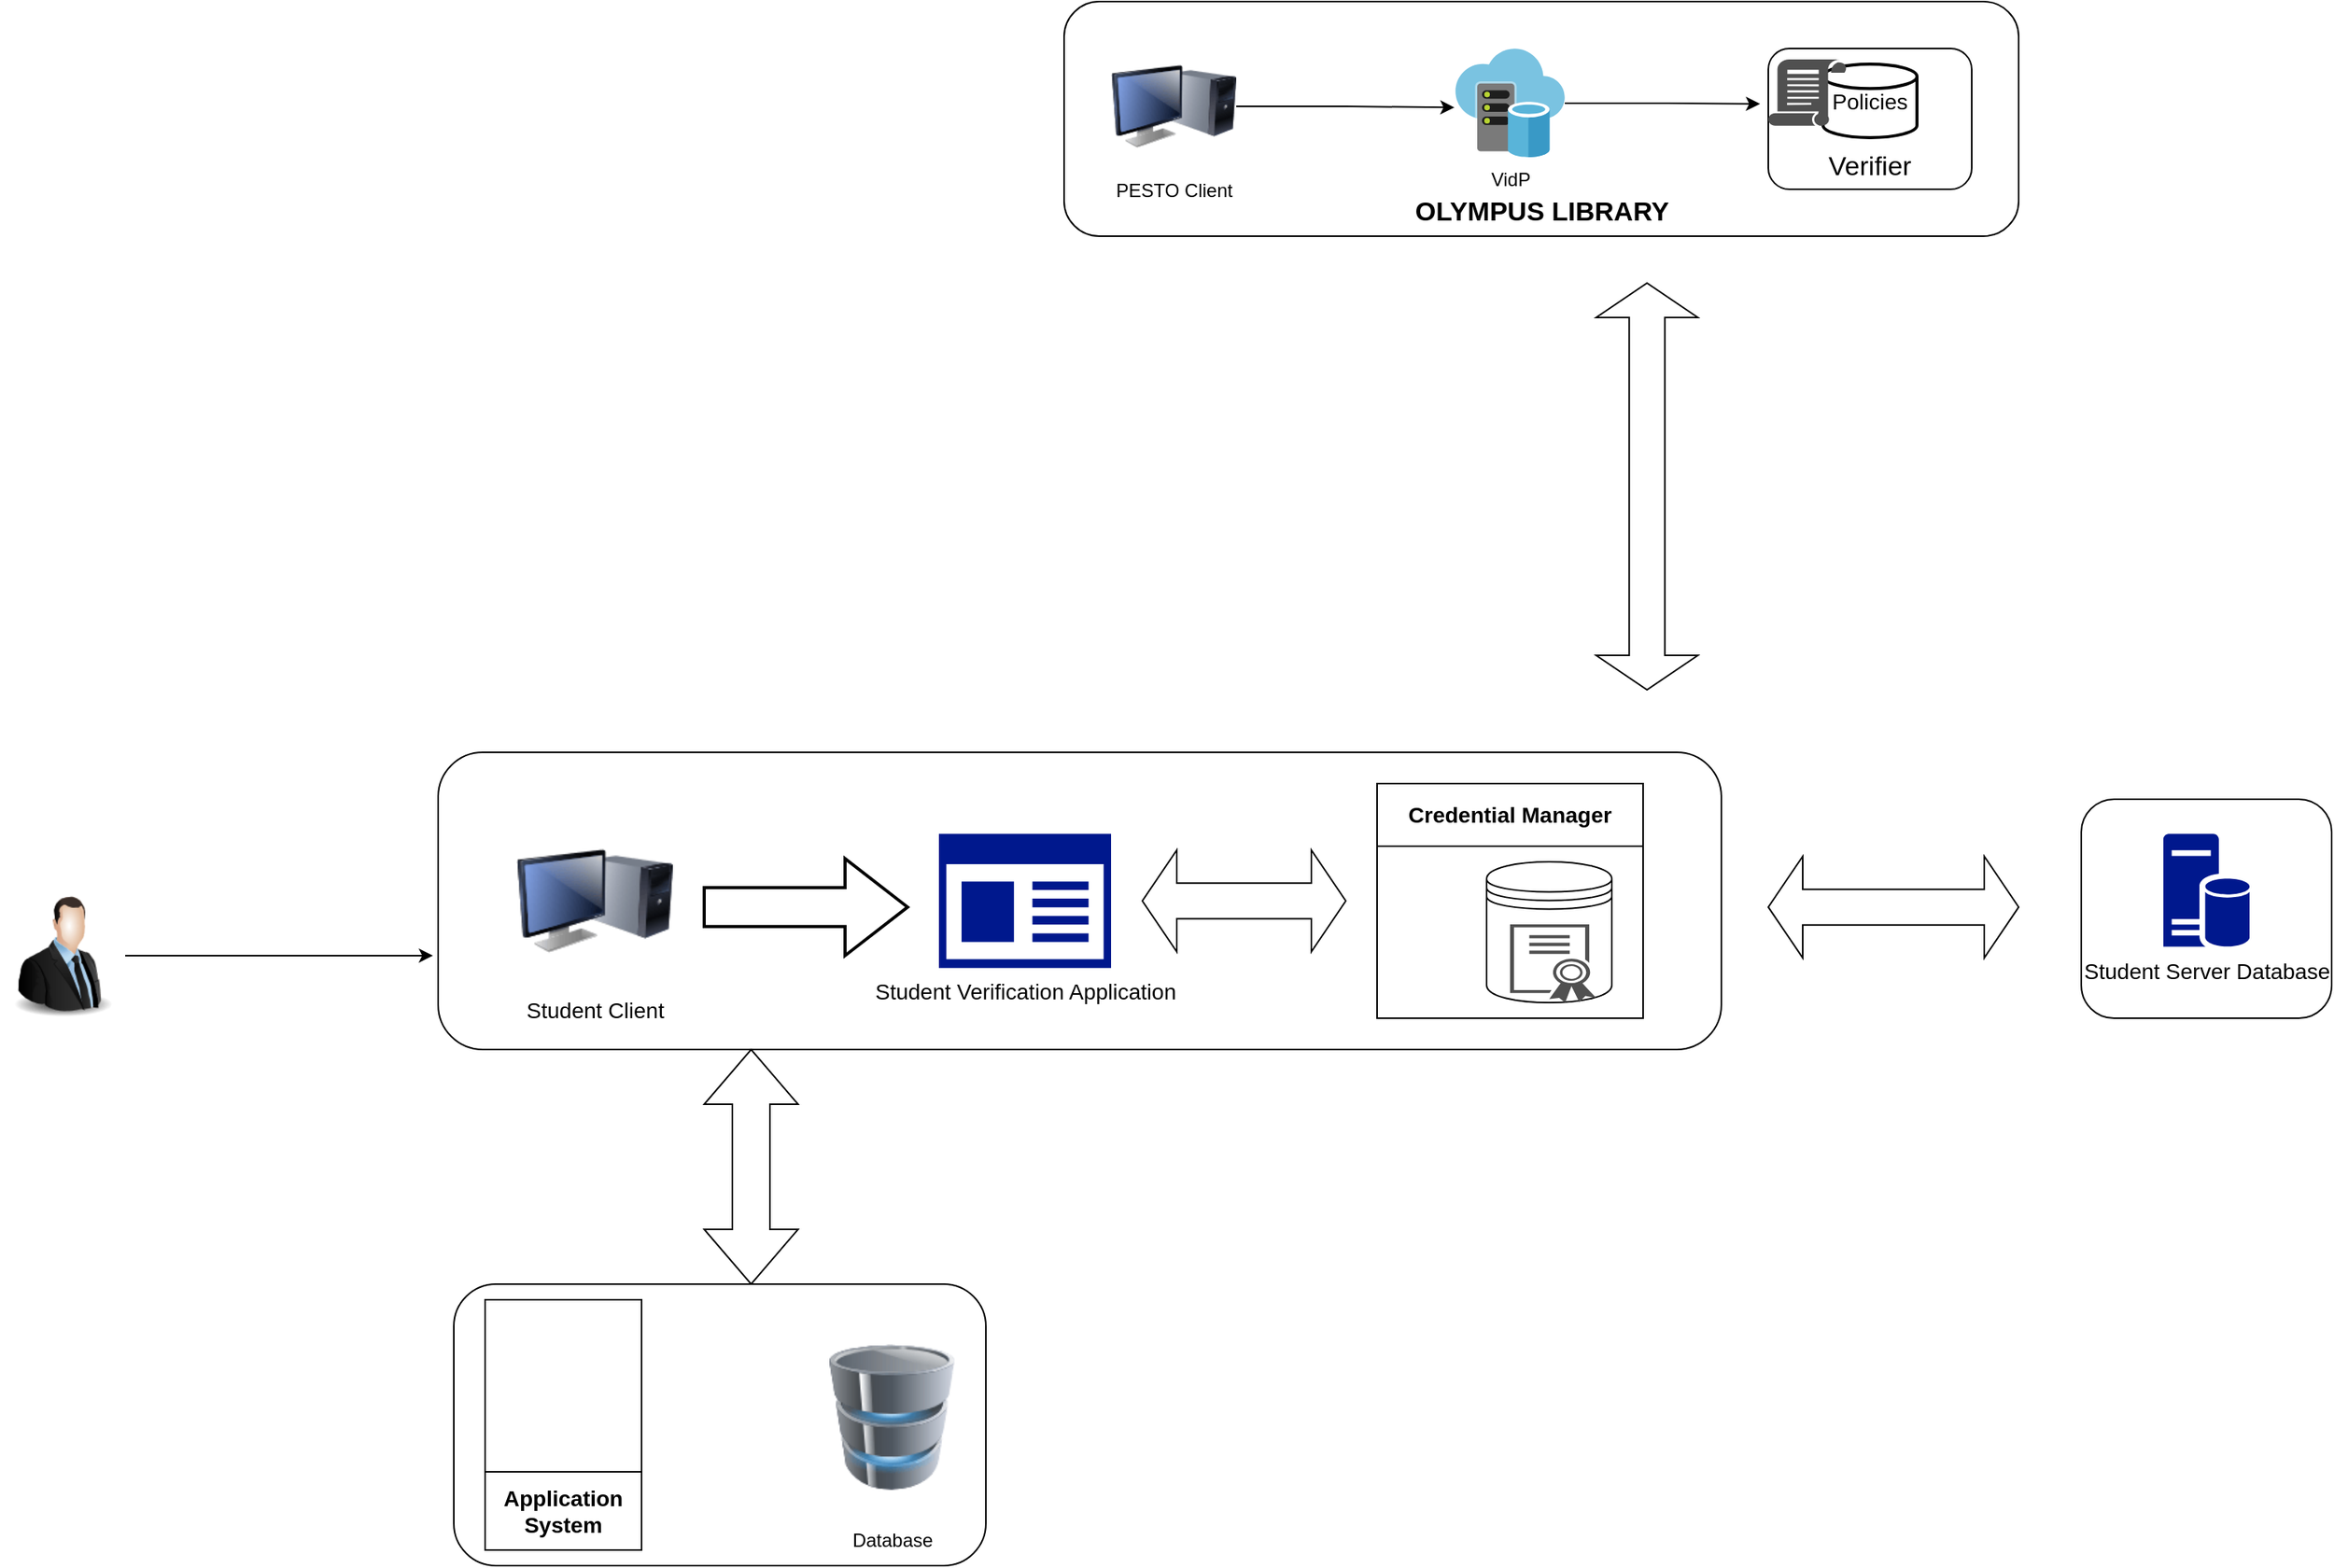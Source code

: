 <mxfile version="22.1.2" type="github">
  <diagram id="C5RBs43oDa-KdzZeNtuy" name="Page-1">
    <mxGraphModel dx="718" dy="1295" grid="1" gridSize="10" guides="1" tooltips="1" connect="1" arrows="1" fold="1" page="1" pageScale="1" pageWidth="1654" pageHeight="2336" math="0" shadow="0">
      <root>
        <mxCell id="WIyWlLk6GJQsqaUBKTNV-0" />
        <mxCell id="WIyWlLk6GJQsqaUBKTNV-1" parent="WIyWlLk6GJQsqaUBKTNV-0" />
        <mxCell id="9-nCx9hUTQtbn6Ml97aV-1" value="" style="image;html=1;image=img/lib/clip_art/people/Suit_Man_128x128.png" vertex="1" parent="WIyWlLk6GJQsqaUBKTNV-1">
          <mxGeometry x="40" y="1080" width="80" height="80" as="geometry" />
        </mxCell>
        <mxCell id="9-nCx9hUTQtbn6Ml97aV-2" value="" style="rounded=1;whiteSpace=wrap;html=1;" vertex="1" parent="WIyWlLk6GJQsqaUBKTNV-1">
          <mxGeometry x="320" y="990" width="820" height="190" as="geometry" />
        </mxCell>
        <mxCell id="9-nCx9hUTQtbn6Ml97aV-3" value="" style="html=1;shadow=0;dashed=0;align=center;verticalAlign=middle;shape=mxgraph.arrows2.twoWayArrow;dy=0.6;dx=35;direction=south;" vertex="1" parent="WIyWlLk6GJQsqaUBKTNV-1">
          <mxGeometry x="490" y="1180" width="60" height="150" as="geometry" />
        </mxCell>
        <mxCell id="9-nCx9hUTQtbn6Ml97aV-7" value="" style="rounded=1;whiteSpace=wrap;html=1;" vertex="1" parent="WIyWlLk6GJQsqaUBKTNV-1">
          <mxGeometry x="330" y="1330" width="340" height="180" as="geometry" />
        </mxCell>
        <mxCell id="9-nCx9hUTQtbn6Ml97aV-8" value="Application System" style="swimlane;whiteSpace=wrap;html=1;direction=west;fontSize=14;startSize=50;" vertex="1" parent="WIyWlLk6GJQsqaUBKTNV-1">
          <mxGeometry x="350" y="1340" width="100" height="160" as="geometry" />
        </mxCell>
        <mxCell id="9-nCx9hUTQtbn6Ml97aV-9" value="Database" style="image;html=1;image=img/lib/clip_art/computers/Database_128x128.png" vertex="1" parent="WIyWlLk6GJQsqaUBKTNV-1">
          <mxGeometry x="570" y="1350" width="80" height="130" as="geometry" />
        </mxCell>
        <mxCell id="9-nCx9hUTQtbn6Ml97aV-14" value="Student Client" style="image;html=1;image=img/lib/clip_art/computers/Monitor_Tower_128x128.png;fontSize=14;" vertex="1" parent="WIyWlLk6GJQsqaUBKTNV-1">
          <mxGeometry x="370" y="1030" width="100" height="110" as="geometry" />
        </mxCell>
        <mxCell id="9-nCx9hUTQtbn6Ml97aV-16" value="Student Verification Application" style="sketch=0;aspect=fixed;pointerEvents=1;shadow=0;dashed=0;html=1;strokeColor=none;labelPosition=center;verticalLabelPosition=bottom;verticalAlign=top;align=center;fillColor=#00188D;shape=mxgraph.mscae.enterprise.app_generic;fontSize=14;" vertex="1" parent="WIyWlLk6GJQsqaUBKTNV-1">
          <mxGeometry x="640" y="1042.1" width="110" height="85.8" as="geometry" />
        </mxCell>
        <mxCell id="9-nCx9hUTQtbn6Ml97aV-17" value="" style="verticalLabelPosition=bottom;verticalAlign=top;html=1;strokeWidth=2;shape=mxgraph.arrows2.arrow;dy=0.6;dx=40;notch=0;" vertex="1" parent="WIyWlLk6GJQsqaUBKTNV-1">
          <mxGeometry x="490" y="1057.9" width="130" height="62.1" as="geometry" />
        </mxCell>
        <mxCell id="9-nCx9hUTQtbn6Ml97aV-19" value="Credential Manager" style="swimlane;whiteSpace=wrap;html=1;startSize=40;fontSize=14;" vertex="1" parent="WIyWlLk6GJQsqaUBKTNV-1">
          <mxGeometry x="920" y="1010" width="170" height="150" as="geometry" />
        </mxCell>
        <mxCell id="9-nCx9hUTQtbn6Ml97aV-20" value="" style="html=1;shadow=0;dashed=0;align=center;verticalAlign=middle;shape=mxgraph.arrows2.twoWayArrow;dy=0.65;dx=22;" vertex="1" parent="WIyWlLk6GJQsqaUBKTNV-1">
          <mxGeometry x="770" y="1052.5" width="130" height="65" as="geometry" />
        </mxCell>
        <mxCell id="9-nCx9hUTQtbn6Ml97aV-21" value="" style="shape=datastore;whiteSpace=wrap;html=1;" vertex="1" parent="WIyWlLk6GJQsqaUBKTNV-1">
          <mxGeometry x="990" y="1060" width="80" height="90" as="geometry" />
        </mxCell>
        <mxCell id="9-nCx9hUTQtbn6Ml97aV-23" value="" style="sketch=0;pointerEvents=1;shadow=0;dashed=0;html=1;strokeColor=none;labelPosition=center;verticalLabelPosition=bottom;verticalAlign=top;align=center;fillColor=#505050;shape=mxgraph.mscae.intune.intune_certificate_profiles" vertex="1" parent="WIyWlLk6GJQsqaUBKTNV-1">
          <mxGeometry x="1005" y="1100" width="55" height="50" as="geometry" />
        </mxCell>
        <mxCell id="9-nCx9hUTQtbn6Ml97aV-24" value="" style="html=1;shadow=0;dashed=0;align=center;verticalAlign=middle;shape=mxgraph.arrows2.twoWayArrow;dy=0.65;dx=22;" vertex="1" parent="WIyWlLk6GJQsqaUBKTNV-1">
          <mxGeometry x="1170" y="1056.45" width="160" height="65" as="geometry" />
        </mxCell>
        <mxCell id="9-nCx9hUTQtbn6Ml97aV-26" style="edgeStyle=orthogonalEdgeStyle;rounded=0;orthogonalLoop=1;jettySize=auto;html=1;entryX=-0.004;entryY=0.684;entryDx=0;entryDy=0;entryPerimeter=0;" edge="1" parent="WIyWlLk6GJQsqaUBKTNV-1" source="9-nCx9hUTQtbn6Ml97aV-1" target="9-nCx9hUTQtbn6Ml97aV-2">
          <mxGeometry relative="1" as="geometry" />
        </mxCell>
        <mxCell id="9-nCx9hUTQtbn6Ml97aV-27" value="" style="rounded=1;whiteSpace=wrap;html=1;fontSize=13;" vertex="1" parent="WIyWlLk6GJQsqaUBKTNV-1">
          <mxGeometry x="1370" y="1020" width="160" height="140" as="geometry" />
        </mxCell>
        <mxCell id="9-nCx9hUTQtbn6Ml97aV-28" value="Student Server Database" style="sketch=0;aspect=fixed;pointerEvents=1;shadow=0;dashed=0;html=1;strokeColor=none;labelPosition=center;verticalLabelPosition=bottom;verticalAlign=top;align=center;fillColor=#00188D;shape=mxgraph.mscae.enterprise.database_server;fontSize=14;" vertex="1" parent="WIyWlLk6GJQsqaUBKTNV-1">
          <mxGeometry x="1422.45" y="1042.1" width="55.1" height="72.5" as="geometry" />
        </mxCell>
        <mxCell id="9-nCx9hUTQtbn6Ml97aV-30" value="" style="rounded=1;whiteSpace=wrap;html=1;fillColor=none;strokeColor=#000000;" vertex="1" parent="WIyWlLk6GJQsqaUBKTNV-1">
          <mxGeometry x="720" y="510" width="610" height="150" as="geometry" />
        </mxCell>
        <mxCell id="9-nCx9hUTQtbn6Ml97aV-31" value="PESTO Client" style="image;html=1;image=img/lib/clip_art/computers/Monitor_Tower_128x128.png;labelBackgroundColor=none;" vertex="1" parent="WIyWlLk6GJQsqaUBKTNV-1">
          <mxGeometry x="750" y="537" width="80" height="80" as="geometry" />
        </mxCell>
        <mxCell id="9-nCx9hUTQtbn6Ml97aV-32" value="VidP" style="image;sketch=0;aspect=fixed;html=1;points=[];align=center;fontSize=12;image=img/lib/mscae/Virtual_Datacenter.svg;labelBackgroundColor=none;" vertex="1" parent="WIyWlLk6GJQsqaUBKTNV-1">
          <mxGeometry x="970" y="540" width="70" height="70" as="geometry" />
        </mxCell>
        <mxCell id="9-nCx9hUTQtbn6Ml97aV-33" value="&lt;br&gt;&lt;br&gt;&lt;br&gt;Verifier" style="rounded=1;whiteSpace=wrap;html=1;glass=0;shadow=0;fontSize=17;fillColor=none;" vertex="1" parent="WIyWlLk6GJQsqaUBKTNV-1">
          <mxGeometry x="1170" y="540" width="130" height="90" as="geometry" />
        </mxCell>
        <mxCell id="9-nCx9hUTQtbn6Ml97aV-34" value="Policies" style="strokeWidth=2;html=1;shape=mxgraph.flowchart.database;whiteSpace=wrap;labelBackgroundColor=none;fontSize=14;fillColor=none;strokeColor=#030303;fontColor=#000000;" vertex="1" parent="WIyWlLk6GJQsqaUBKTNV-1">
          <mxGeometry x="1205" y="550" width="60" height="47" as="geometry" />
        </mxCell>
        <mxCell id="9-nCx9hUTQtbn6Ml97aV-35" value="" style="sketch=0;pointerEvents=1;shadow=0;dashed=0;html=1;strokeColor=none;labelPosition=center;verticalLabelPosition=bottom;verticalAlign=top;align=center;fillColor=#505050;shape=mxgraph.mscae.intune.policy" vertex="1" parent="WIyWlLk6GJQsqaUBKTNV-1">
          <mxGeometry x="1170" y="547" width="50" height="43" as="geometry" />
        </mxCell>
        <mxCell id="9-nCx9hUTQtbn6Ml97aV-36" value="" style="html=1;shadow=0;dashed=0;align=center;verticalAlign=middle;shape=mxgraph.arrows2.twoWayArrow;dy=0.65;dx=22;direction=south;" vertex="1" parent="WIyWlLk6GJQsqaUBKTNV-1">
          <mxGeometry x="1060" y="690" width="65" height="260" as="geometry" />
        </mxCell>
        <mxCell id="9-nCx9hUTQtbn6Ml97aV-37" style="edgeStyle=orthogonalEdgeStyle;rounded=0;orthogonalLoop=1;jettySize=auto;html=1;entryX=-0.008;entryY=0.539;entryDx=0;entryDy=0;entryPerimeter=0;" edge="1" parent="WIyWlLk6GJQsqaUBKTNV-1" source="9-nCx9hUTQtbn6Ml97aV-31" target="9-nCx9hUTQtbn6Ml97aV-32">
          <mxGeometry relative="1" as="geometry" />
        </mxCell>
        <mxCell id="9-nCx9hUTQtbn6Ml97aV-38" style="edgeStyle=orthogonalEdgeStyle;rounded=0;orthogonalLoop=1;jettySize=auto;html=1;entryX=-0.105;entryY=0.661;entryDx=0;entryDy=0;entryPerimeter=0;" edge="1" parent="WIyWlLk6GJQsqaUBKTNV-1" source="9-nCx9hUTQtbn6Ml97aV-32" target="9-nCx9hUTQtbn6Ml97aV-35">
          <mxGeometry relative="1" as="geometry" />
        </mxCell>
        <mxCell id="9-nCx9hUTQtbn6Ml97aV-39" value="&lt;div style=&quot;font-size: 17px;&quot;&gt;&lt;span style=&quot;background-color: initial; font-size: 17px;&quot;&gt;OLYMPUS LIBRARY&lt;/span&gt;&lt;/div&gt;" style="text;html=1;strokeColor=none;fillColor=none;align=center;verticalAlign=middle;whiteSpace=wrap;rounded=0;fontSize=17;fontStyle=1" vertex="1" parent="WIyWlLk6GJQsqaUBKTNV-1">
          <mxGeometry x="937.5" y="630" width="175" height="30" as="geometry" />
        </mxCell>
      </root>
    </mxGraphModel>
  </diagram>
</mxfile>
